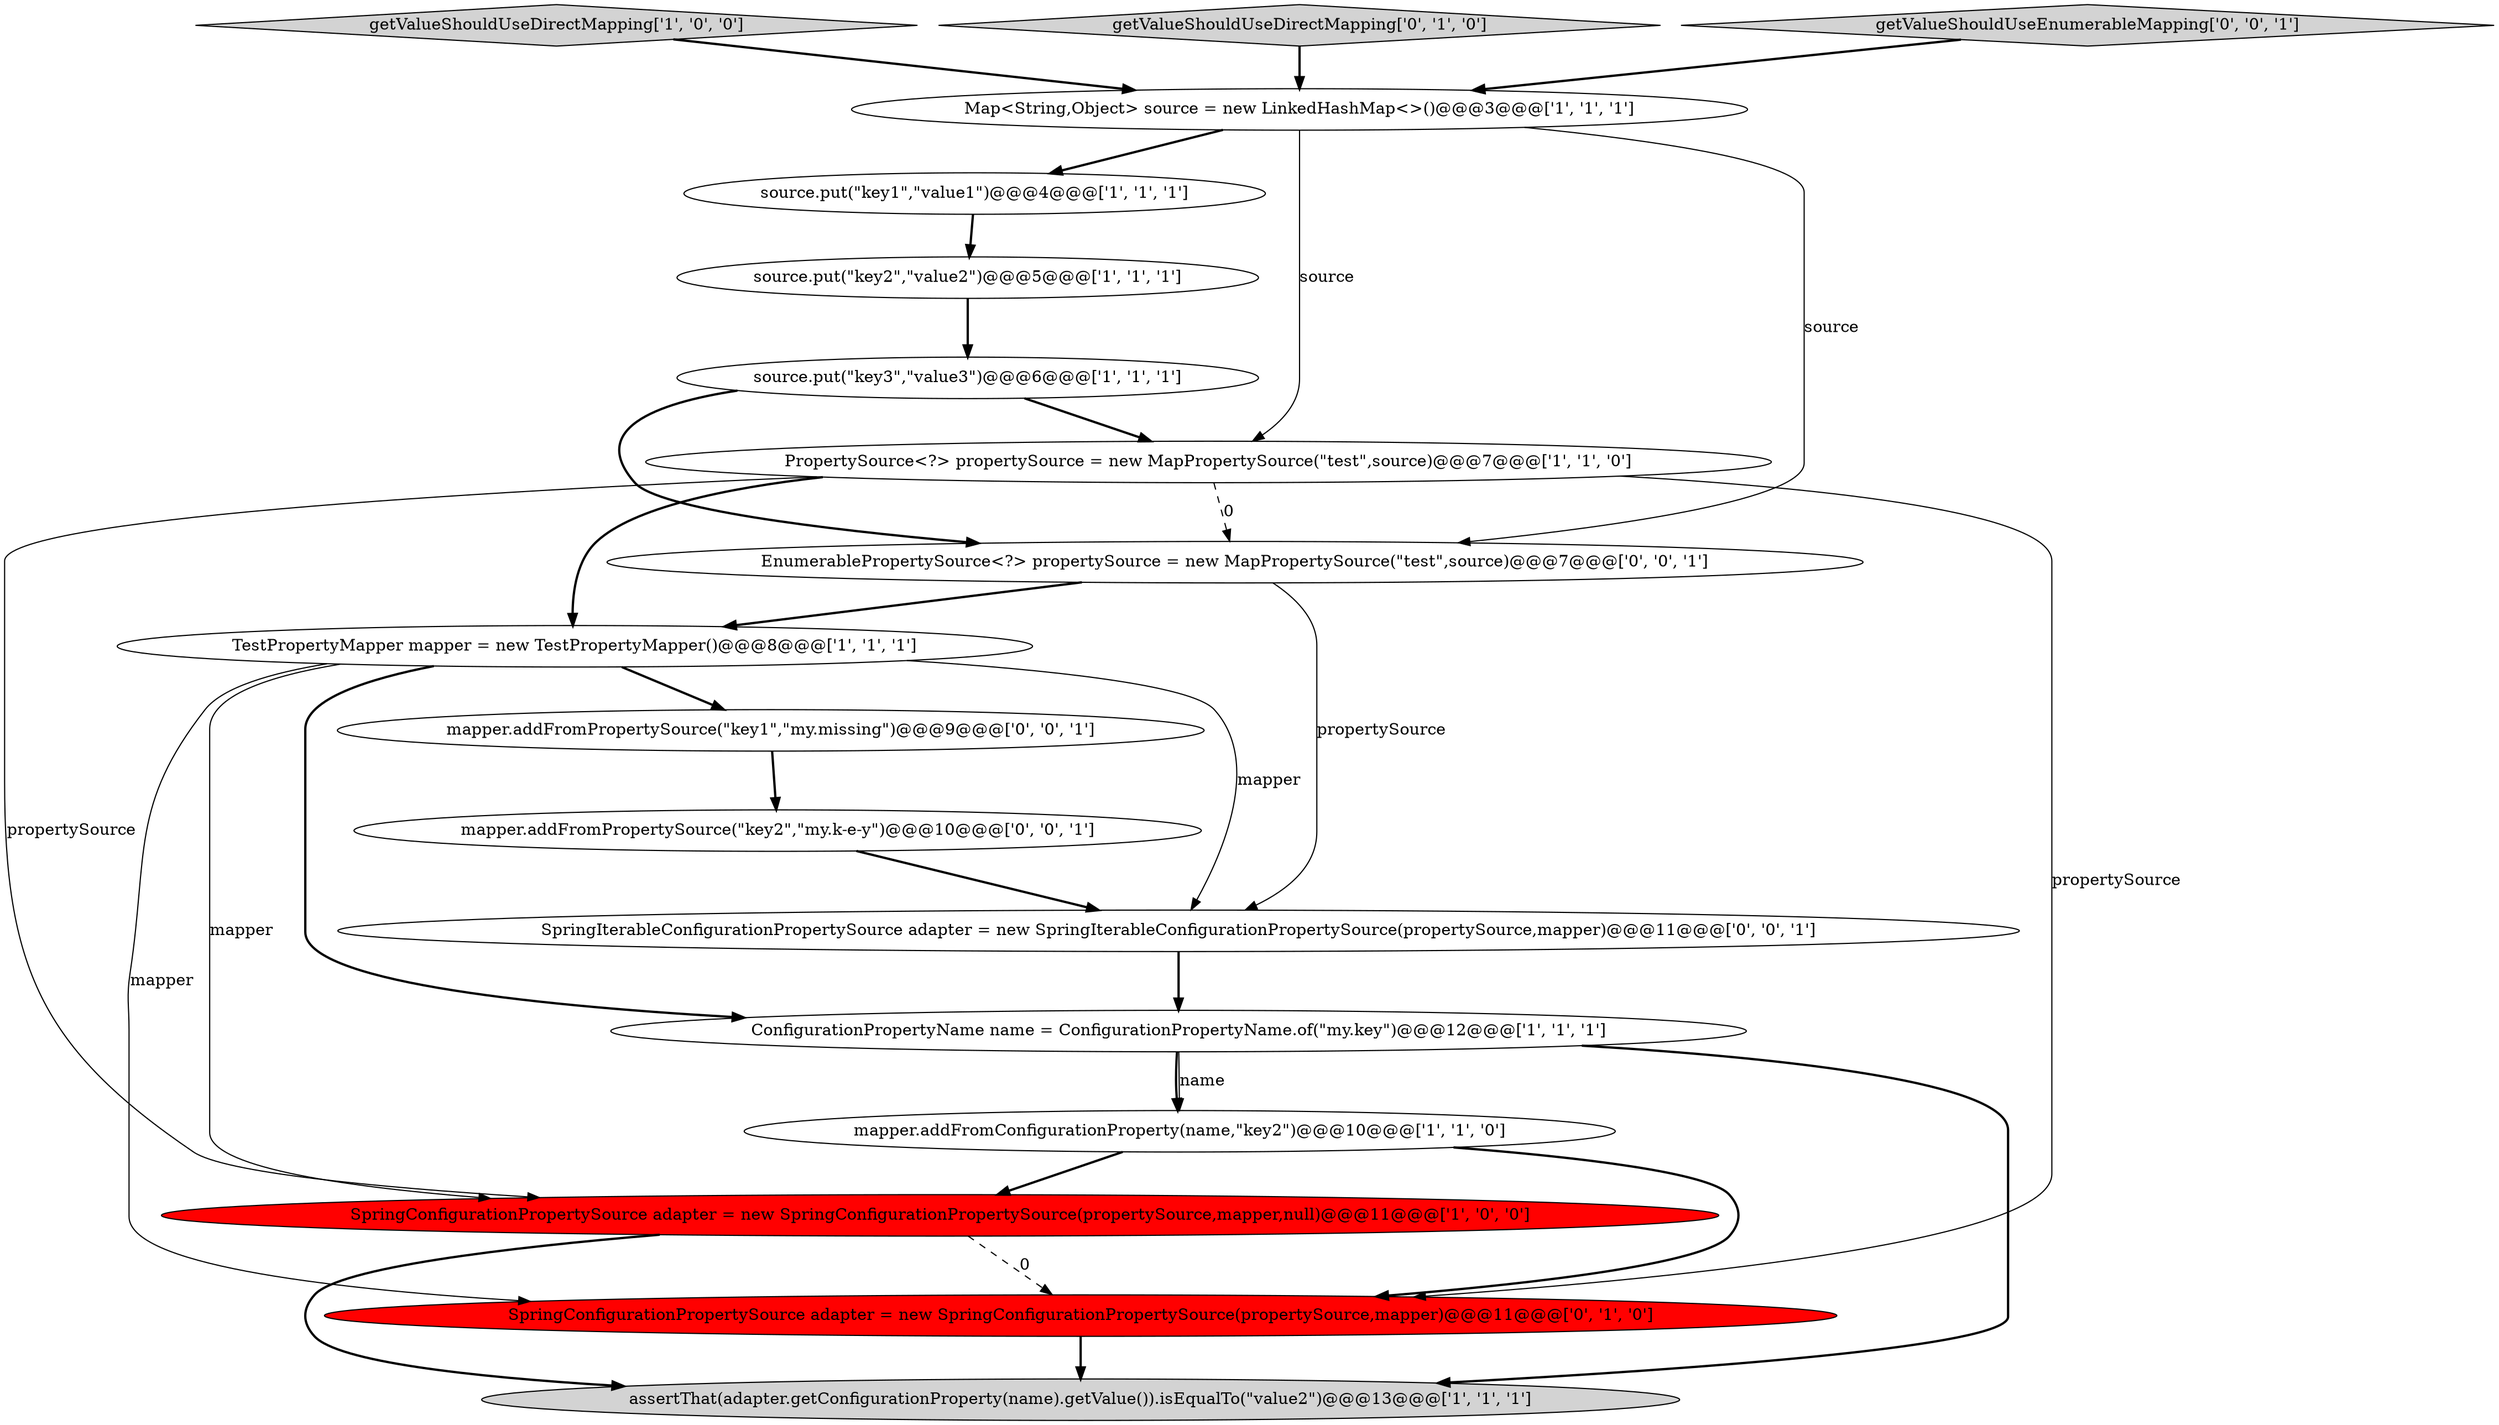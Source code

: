 digraph {
10 [style = filled, label = "source.put(\"key2\",\"value2\")@@@5@@@['1', '1', '1']", fillcolor = white, shape = ellipse image = "AAA0AAABBB1BBB"];
1 [style = filled, label = "source.put(\"key1\",\"value1\")@@@4@@@['1', '1', '1']", fillcolor = white, shape = ellipse image = "AAA0AAABBB1BBB"];
0 [style = filled, label = "getValueShouldUseDirectMapping['1', '0', '0']", fillcolor = lightgray, shape = diamond image = "AAA0AAABBB1BBB"];
5 [style = filled, label = "mapper.addFromConfigurationProperty(name,\"key2\")@@@10@@@['1', '1', '0']", fillcolor = white, shape = ellipse image = "AAA0AAABBB1BBB"];
2 [style = filled, label = "Map<String,Object> source = new LinkedHashMap<>()@@@3@@@['1', '1', '1']", fillcolor = white, shape = ellipse image = "AAA0AAABBB1BBB"];
13 [style = filled, label = "mapper.addFromPropertySource(\"key1\",\"my.missing\")@@@9@@@['0', '0', '1']", fillcolor = white, shape = ellipse image = "AAA0AAABBB3BBB"];
14 [style = filled, label = "mapper.addFromPropertySource(\"key2\",\"my.k-e-y\")@@@10@@@['0', '0', '1']", fillcolor = white, shape = ellipse image = "AAA0AAABBB3BBB"];
15 [style = filled, label = "EnumerablePropertySource<?> propertySource = new MapPropertySource(\"test\",source)@@@7@@@['0', '0', '1']", fillcolor = white, shape = ellipse image = "AAA0AAABBB3BBB"];
3 [style = filled, label = "assertThat(adapter.getConfigurationProperty(name).getValue()).isEqualTo(\"value2\")@@@13@@@['1', '1', '1']", fillcolor = lightgray, shape = ellipse image = "AAA0AAABBB1BBB"];
4 [style = filled, label = "PropertySource<?> propertySource = new MapPropertySource(\"test\",source)@@@7@@@['1', '1', '0']", fillcolor = white, shape = ellipse image = "AAA0AAABBB1BBB"];
6 [style = filled, label = "TestPropertyMapper mapper = new TestPropertyMapper()@@@8@@@['1', '1', '1']", fillcolor = white, shape = ellipse image = "AAA0AAABBB1BBB"];
7 [style = filled, label = "SpringConfigurationPropertySource adapter = new SpringConfigurationPropertySource(propertySource,mapper,null)@@@11@@@['1', '0', '0']", fillcolor = red, shape = ellipse image = "AAA1AAABBB1BBB"];
12 [style = filled, label = "getValueShouldUseDirectMapping['0', '1', '0']", fillcolor = lightgray, shape = diamond image = "AAA0AAABBB2BBB"];
16 [style = filled, label = "SpringIterableConfigurationPropertySource adapter = new SpringIterableConfigurationPropertySource(propertySource,mapper)@@@11@@@['0', '0', '1']", fillcolor = white, shape = ellipse image = "AAA0AAABBB3BBB"];
17 [style = filled, label = "getValueShouldUseEnumerableMapping['0', '0', '1']", fillcolor = lightgray, shape = diamond image = "AAA0AAABBB3BBB"];
9 [style = filled, label = "ConfigurationPropertyName name = ConfigurationPropertyName.of(\"my.key\")@@@12@@@['1', '1', '1']", fillcolor = white, shape = ellipse image = "AAA0AAABBB1BBB"];
11 [style = filled, label = "SpringConfigurationPropertySource adapter = new SpringConfigurationPropertySource(propertySource,mapper)@@@11@@@['0', '1', '0']", fillcolor = red, shape = ellipse image = "AAA1AAABBB2BBB"];
8 [style = filled, label = "source.put(\"key3\",\"value3\")@@@6@@@['1', '1', '1']", fillcolor = white, shape = ellipse image = "AAA0AAABBB1BBB"];
14->16 [style = bold, label=""];
6->16 [style = solid, label="mapper"];
8->15 [style = bold, label=""];
6->7 [style = solid, label="mapper"];
4->6 [style = bold, label=""];
2->1 [style = bold, label=""];
0->2 [style = bold, label=""];
7->11 [style = dashed, label="0"];
15->6 [style = bold, label=""];
7->3 [style = bold, label=""];
2->4 [style = solid, label="source"];
4->11 [style = solid, label="propertySource"];
2->15 [style = solid, label="source"];
12->2 [style = bold, label=""];
10->8 [style = bold, label=""];
17->2 [style = bold, label=""];
11->3 [style = bold, label=""];
9->5 [style = solid, label="name"];
4->15 [style = dashed, label="0"];
6->13 [style = bold, label=""];
9->5 [style = bold, label=""];
9->3 [style = bold, label=""];
5->7 [style = bold, label=""];
6->11 [style = solid, label="mapper"];
5->11 [style = bold, label=""];
15->16 [style = solid, label="propertySource"];
8->4 [style = bold, label=""];
6->9 [style = bold, label=""];
1->10 [style = bold, label=""];
13->14 [style = bold, label=""];
16->9 [style = bold, label=""];
4->7 [style = solid, label="propertySource"];
}
